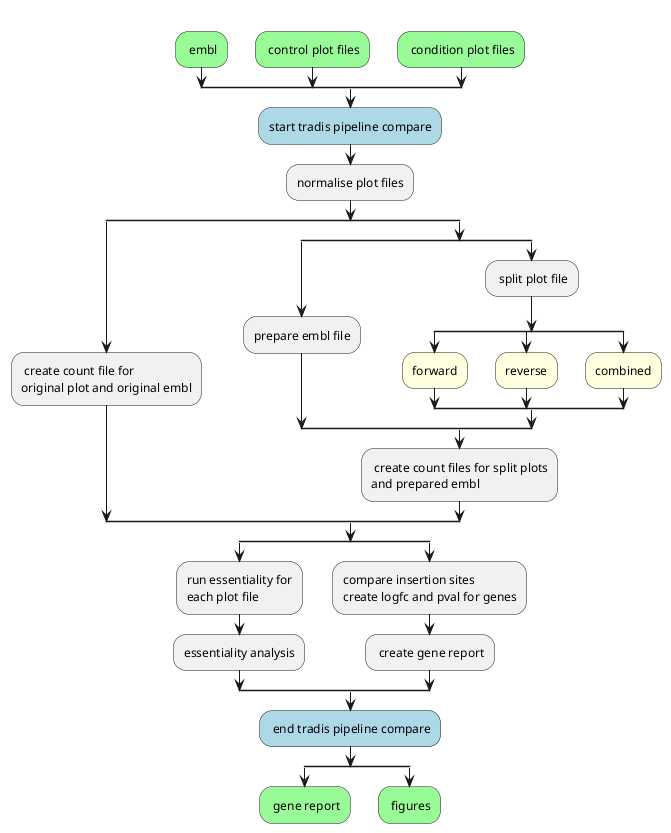 @startuml

split
  -[hidden]->
  #palegreen: embl;
split again
  -[hidden]->
  #palegreen: control plot files;
split again
  -[hidden]->
  #palegreen: condition plot files;
end split

#lightblue:start tradis pipeline compare;
:normalise plot files;
split
: create count file for
original plot and original embl;
split again
split
:prepare embl file;
split again
: split plot file;
split
#lightyellow:forward;
split again
#lightyellow:reverse;
split again
#lightyellow:combined;
end split
end split
: create count files for split plots
and prepared embl;
end split
split
:run essentiality for
each plot file;
:essentiality analysis;
split again
:compare insertion sites
create logfc and pval for genes;
: create gene report;
end split

#lightblue: end tradis pipeline compare;

split
  #palegreen: gene report;
  kill
split again
  #palegreen: figures;
  kill
end split

@enduml